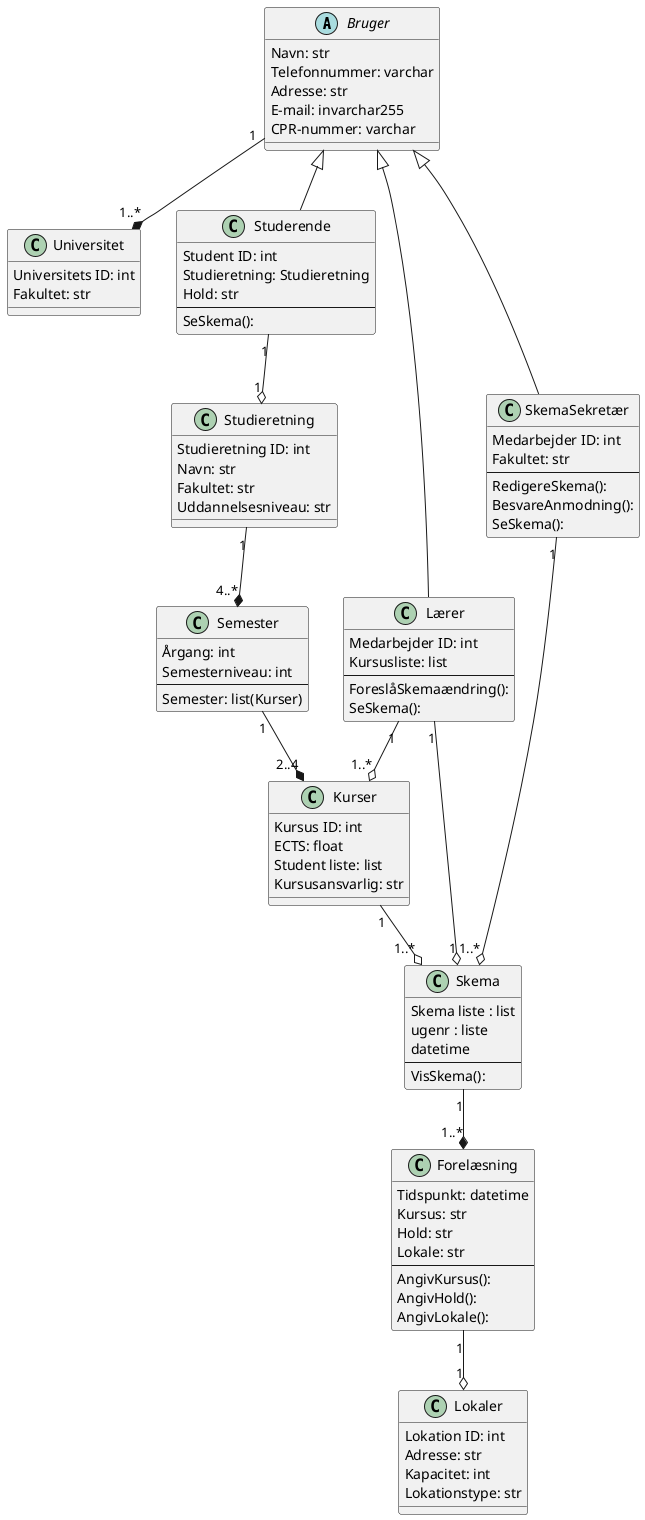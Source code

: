 @startuml

Bruger"1" --* "1..*" Universitet
Bruger <|-- Studerende
Bruger <|-- Lærer
Bruger <|-- SkemaSekretær
Studerende"1" --o "1" Studieretning
Studieretning"1" --* "4..*" Semester
Semester"1" --* "2..4" Kurser
Lærer"1" --o "1..*" Kurser
Kurser"1" --o "1..*" Skema
SkemaSekretær"1" --o "1..*" Skema
Lærer"1" --o "1" Skema
Skema"1" --* "1..*" Forelæsning
Forelæsning"1" --o "1" Lokaler


abstract class Bruger{
    Navn: str
    Telefonnummer: varchar
    Adresse: str
    E-mail: invarchar255
    CPR-nummer: varchar
    }
class Studerende{
    Student ID: int
    Studieretning: Studieretning
    Hold: str
    --
    SeSkema():
    }
class SkemaSekretær{
    Medarbejder ID: int
    Fakultet: str
    --
    RedigereSkema():
    BesvareAnmodning():
    SeSkema():
    }
class Universitet{
    Universitets ID: int
    Fakultet: str
    }
class Lærer{
    Medarbejder ID: int
    Kursusliste: list
    --
    ForeslåSkemaændring():
    SeSkema():
    }
class Lokaler{
    Lokation ID: int
    Adresse: str
    Kapacitet: int
    Lokationstype: str
    }
class Kurser{
    Kursus ID: int
    ECTS: float
    Student liste: list
    Kursusansvarlig: str
    }
class Skema{
    Skema liste : list
    ugenr : liste
    datetime
    --
    VisSkema():
    }
class Forelæsning{
    Tidspunkt: datetime
    Kursus: str
    Hold: str
    Lokale: str
    --
    AngivKursus():
    AngivHold():
    AngivLokale():
    }
class Semester{
    Årgang: int
    Semesterniveau: int
    --
    Semester: list(Kurser)
    }
class Studieretning{
    Studieretning ID: int
    Navn: str
    Fakultet: str
    Uddannelsesniveau: str
    }

@enduml